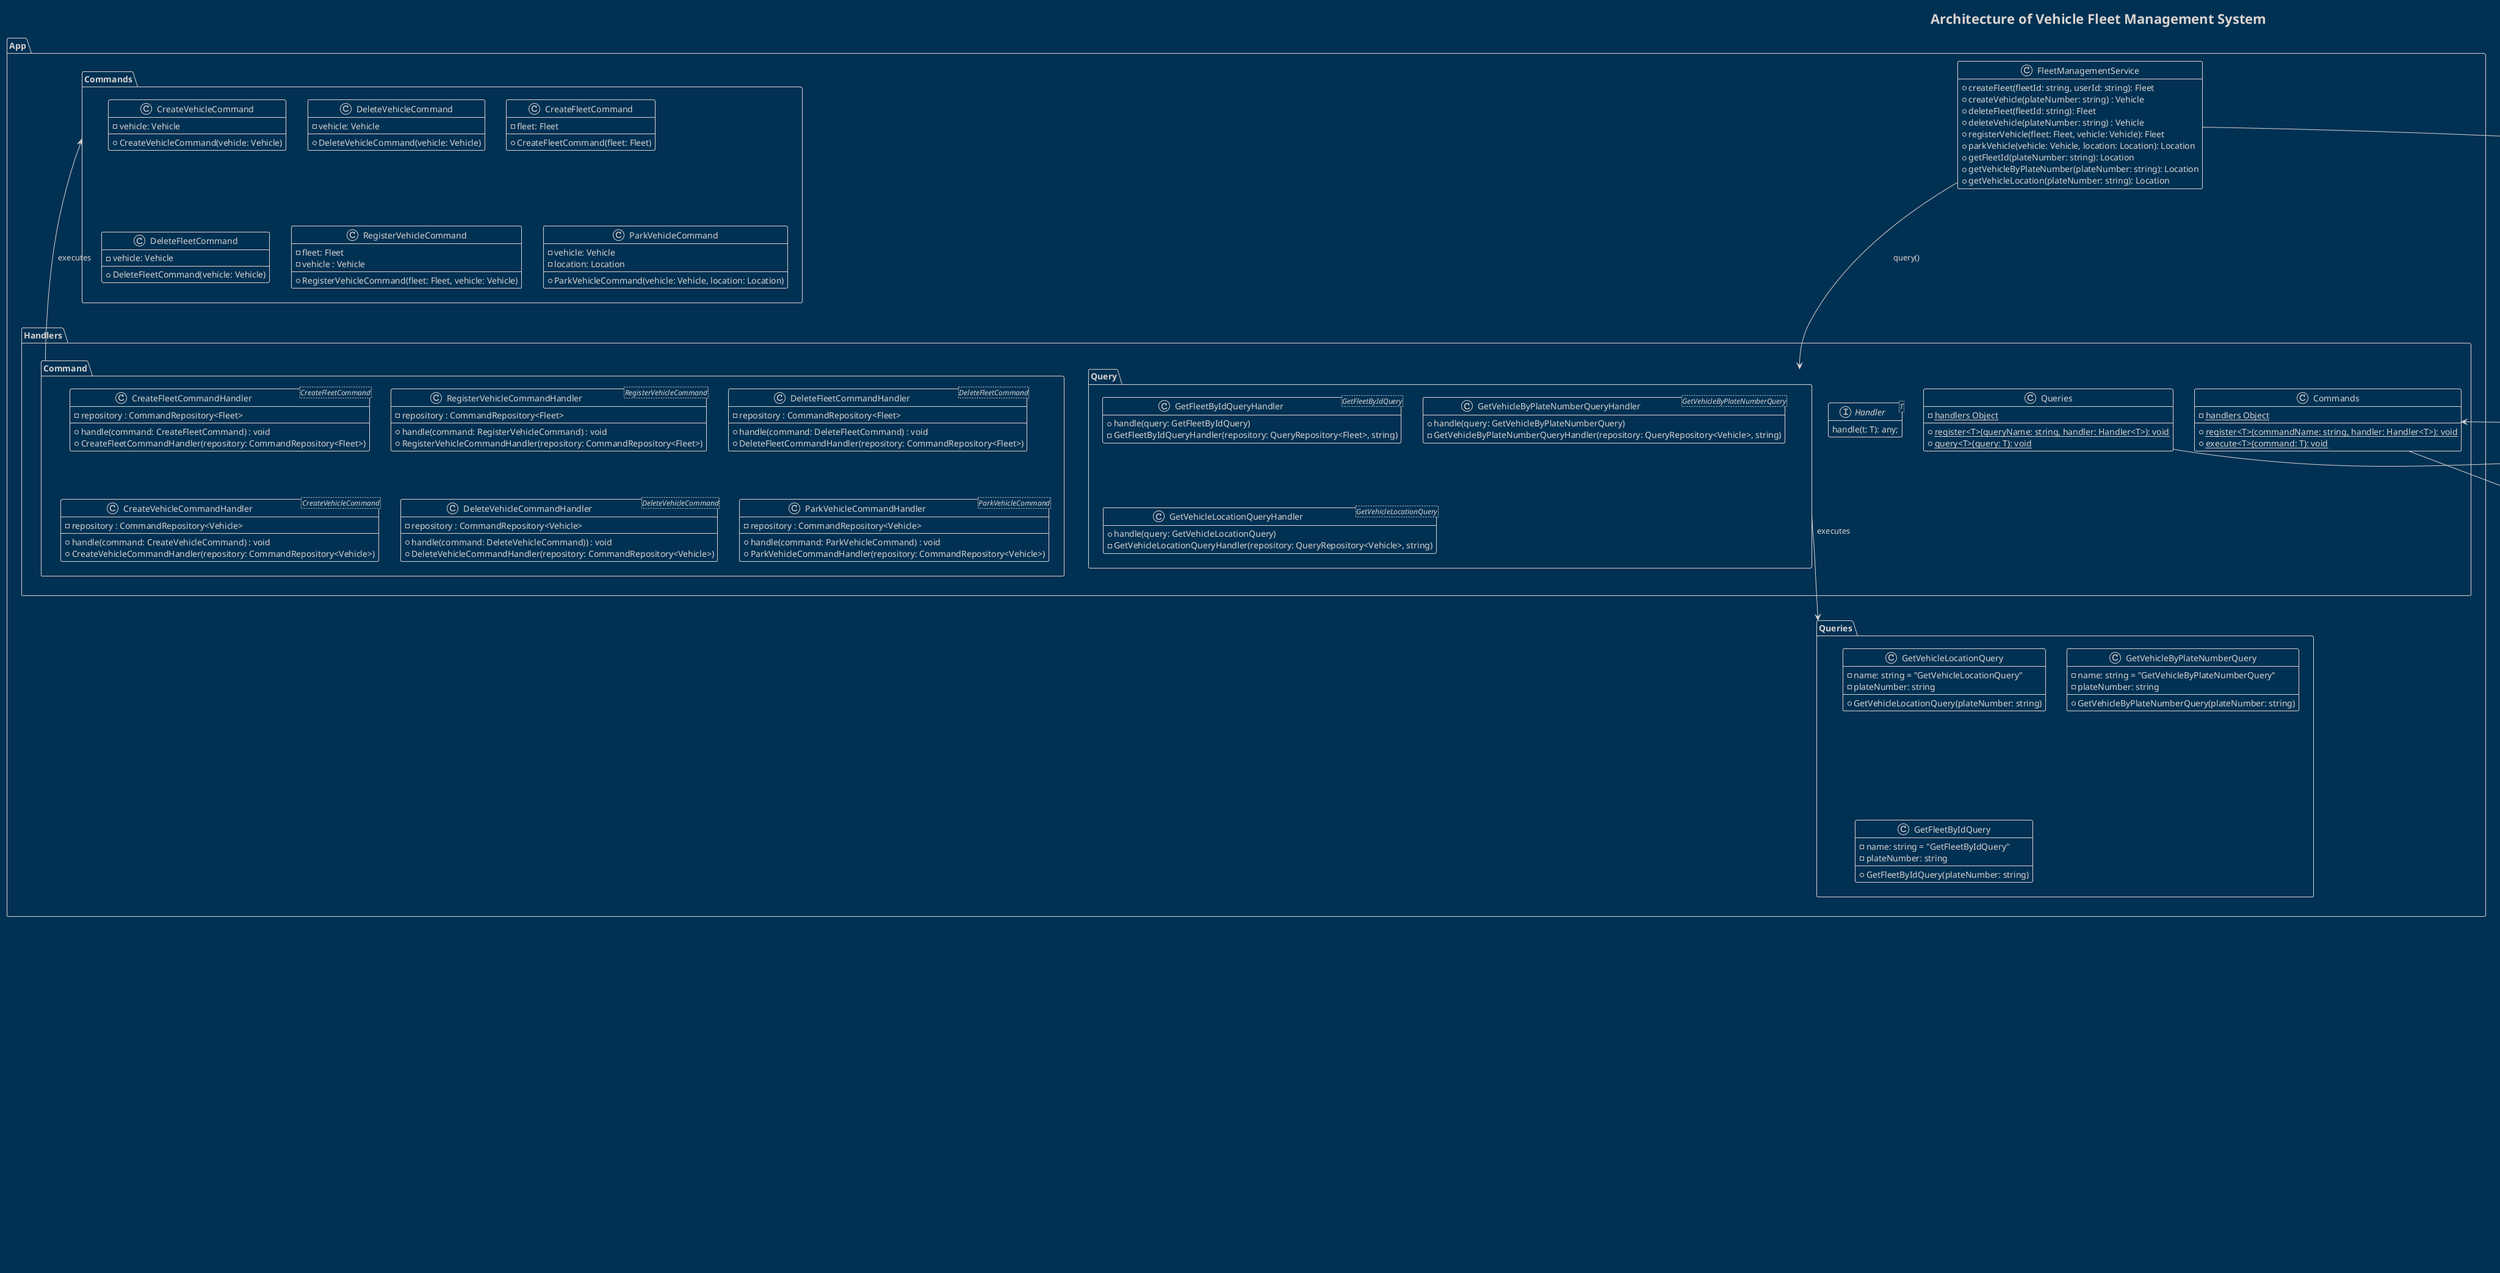 @startuml
!theme blueprint
title Architecture of Vehicle Fleet Management System
hide empty members

package App {
    class FleetManagementService {
        + createFleet(fleetId: string, userId: string): Fleet
        + createVehicle(plateNumber: string) : Vehicle
        + deleteFleet(fleetId: string): Fleet
        + deleteVehicle(plateNumber: string) : Vehicle
        + registerVehicle(fleet: Fleet, vehicle: Vehicle): Fleet
        + parkVehicle(vehicle: Vehicle, location: Location): Location
        + getFleetId(plateNumber: string): Location
        + getVehicleByPlateNumber(plateNumber: string): Location
        + getVehicleLocation(plateNumber: string): Location
    }

    package Commands {
        class CreateVehicleCommand {
            - vehicle: Vehicle
            + CreateVehicleCommand(vehicle: Vehicle)
        }

        class DeleteVehicleCommand {
            - vehicle: Vehicle
            + DeleteVehicleCommand(vehicle: Vehicle)
        }

        class CreateFleetCommand {
            - fleet: Fleet
            + CreateFleetCommand(fleet: Fleet)
        }

        class DeleteFleetCommand {
            - vehicle: Vehicle
            + DeleteFleetCommand(vehicle: Vehicle)
        }

        class RegisterVehicleCommand {
            - fleet: Fleet
            - vehicle : Vehicle
            + RegisterVehicleCommand(fleet: Fleet, vehicle: Vehicle)
        }

        class ParkVehicleCommand {
            - vehicle: Vehicle
            - location: Location
            + ParkVehicleCommand(vehicle: Vehicle, location: Location)
        }
    }
    package Queries {
        class GetVehicleLocationQuery {
            - name: string = "GetVehicleLocationQuery"
            - plateNumber: string
            + GetVehicleLocationQuery(plateNumber: string)
        }

        class GetVehicleByPlateNumberQuery {
            - name: string = "GetVehicleByPlateNumberQuery"
            - plateNumber: string
            + GetVehicleByPlateNumberQuery(plateNumber: string)
        }
        class GetFleetByIdQuery {
            - name: string = "GetFleetByIdQuery"
            - plateNumber: string
            + GetFleetByIdQuery(plateNumber: string)
        }
    }

    package Handlers {
        interface Handler<T> {
            handle(t: T): any;
        }

        class Queries {
            - {static} handlers Object
            + {static} register<T>(queryName: string, handler: Handler<T>): void
            + {static} query<T>(query: T): void
        }

        package Query {
            class GetFleetByIdQueryHandler<GetFleetByIdQuery> {
                + handle(query: GetFleetByIdQuery)
                - GetFleetByIdQueryHandler(repository: QueryRepository<Fleet>, string)
            }

            class GetVehicleByPlateNumberQueryHandler<GetVehicleByPlateNumberQuery> {
                + handle(query: GetVehicleByPlateNumberQuery)
                - GetVehicleByPlateNumberQueryHandler(repository: QueryRepository<Vehicle>, string)
            }

            class GetVehicleLocationQueryHandler<GetVehicleLocationQuery> {
                + handle(query: GetVehicleLocationQuery)
                - GetVehicleLocationQueryHandler(repository: QueryRepository<Vehicle>, string)
            }
        }

        class Commands {
            - {static} handlers Object
            + {static} register<T>(commandName: string, handler: Handler<T>): void
            + {static} execute<T>(command: T): void
        }

        package Command {
            class CreateFleetCommandHandler<CreateFleetCommand> {
                - repository : CommandRepository<Fleet>
                + handle(command: CreateFleetCommand) : void
                + CreateFleetCommandHandler(repository: CommandRepository<Fleet>)
            }

            class RegisterVehicleCommandHandler<RegisterVehicleCommand> {
                - repository : CommandRepository<Fleet>
                + handle(command: RegisterVehicleCommand) : void
                + RegisterVehicleCommandHandler(repository: CommandRepository<Fleet>)
            }

            class DeleteFleetCommandHandler<DeleteFleetCommand> {
                - repository : CommandRepository<Fleet>
                + handle(command: DeleteFleetCommand) : void
                + DeleteFleetCommandHandler(repository: CommandRepository<Fleet>)
            }

            class CreateVehicleCommandHandler<CreateVehicleCommand> {
                - repository : CommandRepository<Vehicle>
                + handle(command: CreateVehicleCommand) : void
                + CreateVehicleCommandHandler(repository: CommandRepository<Vehicle>)
            }
            class DeleteVehicleCommandHandler<DeleteVehicleCommand> {
                - repository : CommandRepository<Vehicle>
                + handle(command: DeleteVehicleCommand)) : void
                + DeleteVehicleCommandHandler(repository: CommandRepository<Vehicle>)
            }
            class ParkVehicleCommandHandler<ParkVehicleCommand> {
                - repository : CommandRepository<Vehicle>
                + handle(command: ParkVehicleCommand) : void
                + ParkVehicleCommandHandler(repository: CommandRepository<Vehicle>)
            }
        }
    }
}

package Domain {
    package Model {
        class Fleet {
          - fleetId: string
          - userId: string
          - vehicles: Map<string, Vehicle>
          + getFleetId(): string
          + getUserId(): string
          + getVehicles(): Map<string, Vehicle>
          + addVehicle(vehicle: Vehicle): void
          + hasVehicle(vehicle: Vehicle): boolean
        }

        class Vehicle {
          - plateNumber: string
          - currentLocation: Location | null
          + getPlateNumber(): string
          + getType(): VehicleType
          + getCurrentLocation(): Location | null
          + parkAt(location: Location): void
        }

        class Location {
          - latitude: number
          - longitude: number
          - altitude: number
          + getLatitude(): number
          + getLongitude(): number
          + getAltitude(): number
          + equals(other: Location): boolean
        }

        Fleet "many" o-- "many"  Vehicle : "registers"
        Vehicle --* "1" Location : "is parked at"
    }

    class DomainEvents {
        - {static} handlers Object
        + {static} register<T>(eventName: string, handler: Handler<T>): void
        + {static} publish<T>(event: T): void
    }

    package Events {
        package Handlers {
            class FleetCreatedEventHandler<FleetCreatedEvent> {
                + handle(event: FleetCreatedEvent)
            }

            class FleetDeletedEventHandler<FleetDeletedEvent> {
                + handle(event: FleetDeletedEvent)
            }

            class VehicleRegisteredEventHandler<VehicleRegisteredEvent> {
                + handle(event: VehicleRegisteredEvent)
            }

            class VehicleCreatedEventHandler<VehicleCreatedEvent> {
                + handle(event: VehicleCreatedEvent)
            }

            class VehicleDeletedEventHandler<VehicleDeletedEvent> {
                + handle(event: VehicleDeletedEvent)
            }

            class VehicleParkedEventHandler<VehicleParkedEvent> {
                + handle(event: VehicleParkedEvent)
            }

        }

        class FleetCreatedEvent {
            - fleet: Fleet
            + FleetCreatedEvent(fleet: Fleet)
        }

        class FleetDeletedEvent {
            - fleet: Fleet
            + FleetDeletedEvent(fleet: Fleet)
        }

        class VehicleRegisteredEvent {
            - fleet: Fleet
            - vehicle: Vehicle
            + VehicleRegisteredEvent(fleet: Fleet, vehicle: Vehicle)
        }

        class VehicleCreatedEvent {
            - vehicle: Vehicle
            + VehicleCreatedEvent(vehicle: Vehicle)
        }

        class VehicleDeletedEvent {
            - vehicle: Vehicle
            + VehicleDeletedEvent(vehicle: Vehicle)
        }

        class VehicleParkedEvent {
            - vehicle: Vehicle
            - location: Location
            + VehicleParkedEvent(vehicle: Vehicle, location: Location)
        }
    }

    App.FleetManagementService ---> Domain.DomainEvents : publish()
    Domain.DomainEvents o-- (Domain.Events, Domain.Events.Handlers) : register()

    Domain.Events.Handlers --> App.Handlers.Commands : execute()
}

package Infra {
    interface CommandRepository<T> {
        + create(entity: T): void
        + update(entity: T): void
        + delete(entity: T): void
    }
    interface QueryRepository<K, T> {
        + find(query: K): T
    }

    CommandRepository --> Domain.Model.Fleet
    CommandRepository --> Domain.Model.Vehicle
    QueryRepository --> Domain.Model.Fleet
    QueryRepository --> Domain.Model.Vehicle
}

App.FleetManagementService ---> App.Handlers.Query : query()

App.Commands <--- App.Handlers.Command: executes
App.Handlers.Query ---> App.Queries : executes

App.Handlers.Commands ---> CommandRepository : writes >
App.Handlers.Queries ---> QueryRepository : reads >
@enduml